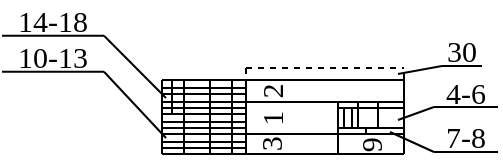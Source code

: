 <mxfile version="14.5.1" type="device"><diagram id="fWMgHjwgeKHoRminFSKL" name="Page-1"><mxGraphModel dx="249" dy="384" grid="1" gridSize="1" guides="1" tooltips="1" connect="1" arrows="1" fold="1" page="1" pageScale="1" pageWidth="280" pageHeight="200" math="0" shadow="0"><root><mxCell id="0"/><mxCell id="1" parent="0"/><mxCell id="yyQ3hnFOxFSLKmZT13JD-12" value="" style="endArrow=none;html=1;" parent="1" edge="1"><mxGeometry width="50" height="50" relative="1" as="geometry"><mxPoint x="205" y="-4" as="sourcePoint"/><mxPoint x="84.0" y="-4" as="targetPoint"/></mxGeometry></mxCell><mxCell id="Yg1PRRDtL9bFZDgLjpM6-4" value="" style="endArrow=none;html=1;fontSize=15;" edge="1" parent="1"><mxGeometry width="50" height="50" relative="1" as="geometry"><mxPoint x="84" y="-4" as="sourcePoint"/><mxPoint x="84" y="-41" as="targetPoint"/></mxGeometry></mxCell><mxCell id="Yg1PRRDtL9bFZDgLjpM6-6" value="" style="endArrow=none;html=1;fontSize=15;" edge="1" parent="1"><mxGeometry width="50" height="50" relative="1" as="geometry"><mxPoint x="205" y="-4" as="sourcePoint"/><mxPoint x="205" y="-41" as="targetPoint"/></mxGeometry></mxCell><mxCell id="Yg1PRRDtL9bFZDgLjpM6-7" value="" style="endArrow=none;html=1;fontSize=15;" edge="1" parent="1"><mxGeometry width="50" height="50" relative="1" as="geometry"><mxPoint x="84" y="-41" as="sourcePoint"/><mxPoint x="205" y="-41" as="targetPoint"/></mxGeometry></mxCell><mxCell id="Yg1PRRDtL9bFZDgLjpM6-8" value="&lt;font face=&quot;Verdana&quot; style=&quot;font-size: 15px&quot;&gt;7-8&lt;/font&gt;" style="text;html=1;strokeColor=none;fillColor=none;align=center;verticalAlign=middle;whiteSpace=wrap;rounded=0;fontSize=15;" vertex="1" parent="1"><mxGeometry x="220" y="-21" width="32" height="16" as="geometry"/></mxCell><mxCell id="Yg1PRRDtL9bFZDgLjpM6-9" value="" style="endArrow=none;html=1;fontSize=15;" edge="1" parent="1"><mxGeometry width="50" height="50" relative="1" as="geometry"><mxPoint x="89" y="-24" as="sourcePoint"/><mxPoint x="89" y="-40.997" as="targetPoint"/></mxGeometry></mxCell><mxCell id="Yg1PRRDtL9bFZDgLjpM6-10" value="" style="endArrow=none;html=1;fontSize=15;" edge="1" parent="1"><mxGeometry width="50" height="50" relative="1" as="geometry"><mxPoint x="95" y="-4.33" as="sourcePoint"/><mxPoint x="95" y="-40.997" as="targetPoint"/></mxGeometry></mxCell><mxCell id="Yg1PRRDtL9bFZDgLjpM6-11" value="" style="endArrow=none;html=1;fontSize=15;" edge="1" parent="1"><mxGeometry width="50" height="50" relative="1" as="geometry"><mxPoint x="108" y="-4.33" as="sourcePoint"/><mxPoint x="108" y="-40.997" as="targetPoint"/></mxGeometry></mxCell><mxCell id="Yg1PRRDtL9bFZDgLjpM6-12" value="" style="endArrow=none;html=1;fontSize=15;" edge="1" parent="1"><mxGeometry width="50" height="50" relative="1" as="geometry"><mxPoint x="119" y="-4.33" as="sourcePoint"/><mxPoint x="119" y="-40.997" as="targetPoint"/></mxGeometry></mxCell><mxCell id="Yg1PRRDtL9bFZDgLjpM6-13" value="" style="endArrow=none;html=1;fontSize=15;" edge="1" parent="1"><mxGeometry width="50" height="50" relative="1" as="geometry"><mxPoint x="126" y="-4.33" as="sourcePoint"/><mxPoint x="126" y="-40.997" as="targetPoint"/></mxGeometry></mxCell><mxCell id="Yg1PRRDtL9bFZDgLjpM6-14" value="" style="endArrow=none;html=1;fontSize=15;" edge="1" parent="1"><mxGeometry width="50" height="50" relative="1" as="geometry"><mxPoint x="84" y="-34" as="sourcePoint"/><mxPoint x="126" y="-34" as="targetPoint"/></mxGeometry></mxCell><mxCell id="Yg1PRRDtL9bFZDgLjpM6-15" value="" style="endArrow=none;html=1;fontSize=15;" edge="1" parent="1"><mxGeometry width="50" height="50" relative="1" as="geometry"><mxPoint x="84" y="-24" as="sourcePoint"/><mxPoint x="126" y="-24" as="targetPoint"/></mxGeometry></mxCell><mxCell id="Yg1PRRDtL9bFZDgLjpM6-16" value="" style="endArrow=none;html=1;fontSize=15;" edge="1" parent="1"><mxGeometry width="50" height="50" relative="1" as="geometry"><mxPoint x="172.01" y="-27" as="sourcePoint"/><mxPoint x="205.01" y="-27" as="targetPoint"/></mxGeometry></mxCell><mxCell id="Yg1PRRDtL9bFZDgLjpM6-17" value="" style="endArrow=none;html=1;fontSize=15;" edge="1" parent="1"><mxGeometry width="50" height="50" relative="1" as="geometry"><mxPoint x="84" y="-14" as="sourcePoint"/><mxPoint x="205" y="-14" as="targetPoint"/></mxGeometry></mxCell><mxCell id="Yg1PRRDtL9bFZDgLjpM6-18" value="" style="endArrow=none;html=1;fontSize=15;" edge="1" parent="1"><mxGeometry width="50" height="50" relative="1" as="geometry"><mxPoint x="172" y="-4.33" as="sourcePoint"/><mxPoint x="172" y="-30" as="targetPoint"/></mxGeometry></mxCell><mxCell id="Yg1PRRDtL9bFZDgLjpM6-19" value="" style="endArrow=none;html=1;fontSize=15;" edge="1" parent="1"><mxGeometry width="50" height="50" relative="1" as="geometry"><mxPoint x="182" y="-17" as="sourcePoint"/><mxPoint x="182" y="-30" as="targetPoint"/></mxGeometry></mxCell><mxCell id="Yg1PRRDtL9bFZDgLjpM6-20" value="" style="endArrow=none;html=1;fontSize=15;" edge="1" parent="1"><mxGeometry width="50" height="50" relative="1" as="geometry"><mxPoint x="192" y="-17" as="sourcePoint"/><mxPoint x="192" y="-30" as="targetPoint"/></mxGeometry></mxCell><mxCell id="Yg1PRRDtL9bFZDgLjpM6-21" value="" style="endArrow=none;html=1;fontSize=15;" edge="1" parent="1"><mxGeometry width="50" height="50" relative="1" as="geometry"><mxPoint x="84" y="-37" as="sourcePoint"/><mxPoint x="126" y="-37" as="targetPoint"/></mxGeometry></mxCell><mxCell id="Yg1PRRDtL9bFZDgLjpM6-22" value="" style="endArrow=none;html=1;fontSize=15;" edge="1" parent="1"><mxGeometry width="50" height="50" relative="1" as="geometry"><mxPoint x="84" y="-30" as="sourcePoint"/><mxPoint x="205" y="-30" as="targetPoint"/></mxGeometry></mxCell><mxCell id="Yg1PRRDtL9bFZDgLjpM6-23" value="" style="endArrow=none;html=1;fontSize=15;" edge="1" parent="1"><mxGeometry width="50" height="50" relative="1" as="geometry"><mxPoint x="84" y="-27" as="sourcePoint"/><mxPoint x="126" y="-27" as="targetPoint"/></mxGeometry></mxCell><mxCell id="Yg1PRRDtL9bFZDgLjpM6-24" value="" style="endArrow=none;html=1;fontSize=15;" edge="1" parent="1"><mxGeometry width="50" height="50" relative="1" as="geometry"><mxPoint x="84" y="-20" as="sourcePoint"/><mxPoint x="126" y="-20" as="targetPoint"/></mxGeometry></mxCell><mxCell id="Yg1PRRDtL9bFZDgLjpM6-25" value="" style="endArrow=none;html=1;fontSize=15;" edge="1" parent="1"><mxGeometry width="50" height="50" relative="1" as="geometry"><mxPoint x="84" y="-17" as="sourcePoint"/><mxPoint x="126" y="-17" as="targetPoint"/></mxGeometry></mxCell><mxCell id="Yg1PRRDtL9bFZDgLjpM6-26" value="" style="endArrow=none;html=1;fontSize=15;" edge="1" parent="1"><mxGeometry width="50" height="50" relative="1" as="geometry"><mxPoint x="84" y="-10" as="sourcePoint"/><mxPoint x="126" y="-10" as="targetPoint"/></mxGeometry></mxCell><mxCell id="Yg1PRRDtL9bFZDgLjpM6-27" value="" style="endArrow=none;html=1;fontSize=15;" edge="1" parent="1"><mxGeometry width="50" height="50" relative="1" as="geometry"><mxPoint x="84" y="-7" as="sourcePoint"/><mxPoint x="126" y="-7" as="targetPoint"/></mxGeometry></mxCell><mxCell id="Yg1PRRDtL9bFZDgLjpM6-28" value="&lt;font face=&quot;Verdana&quot; style=&quot;font-size: 15px;&quot;&gt;2&lt;/font&gt;" style="text;html=1;strokeColor=none;fillColor=none;align=center;verticalAlign=middle;whiteSpace=wrap;rounded=0;fontSize=15;rotation=-90;" vertex="1" parent="1"><mxGeometry x="133.25" y="-46.25" width="9.5" height="21.5" as="geometry"/></mxCell><mxCell id="Yg1PRRDtL9bFZDgLjpM6-29" value="&lt;font face=&quot;Verdana&quot; style=&quot;font-size: 15px;&quot;&gt;1&lt;/font&gt;" style="text;html=1;strokeColor=none;fillColor=none;align=center;verticalAlign=middle;whiteSpace=wrap;rounded=0;fontSize=15;rotation=-90;" vertex="1" parent="1"><mxGeometry x="134.81" y="-32.93" width="6.5" height="22.88" as="geometry"/></mxCell><mxCell id="Yg1PRRDtL9bFZDgLjpM6-30" value="&lt;font face=&quot;Verdana&quot; style=&quot;font-size: 15px;&quot;&gt;3&lt;/font&gt;" style="text;html=1;strokeColor=none;fillColor=none;align=center;verticalAlign=middle;whiteSpace=wrap;rounded=0;fontSize=15;rotation=-90;" vertex="1" parent="1"><mxGeometry x="134.53" y="-19.65" width="8" height="22.06" as="geometry"/></mxCell><mxCell id="Yg1PRRDtL9bFZDgLjpM6-31" value="&lt;font face=&quot;Verdana&quot; style=&quot;font-size: 15px;&quot;&gt;9&lt;/font&gt;" style="text;html=1;strokeColor=none;fillColor=none;align=center;verticalAlign=middle;whiteSpace=wrap;rounded=0;fontSize=15;rotation=-90;" vertex="1" parent="1"><mxGeometry x="184.16" y="-24.4" width="8.7" height="31.5" as="geometry"/></mxCell><mxCell id="Yg1PRRDtL9bFZDgLjpM6-32" value="" style="endArrow=none;html=1;fontSize=15;entryX=0;entryY=1;entryDx=0;entryDy=0;exitX=1;exitY=1;exitDx=0;exitDy=0;" edge="1" parent="1" source="Yg1PRRDtL9bFZDgLjpM6-8" target="Yg1PRRDtL9bFZDgLjpM6-8"><mxGeometry width="50" height="50" relative="1" as="geometry"><mxPoint x="35.75" y="-31" as="sourcePoint"/><mxPoint x="85.75" y="-81" as="targetPoint"/></mxGeometry></mxCell><mxCell id="Yg1PRRDtL9bFZDgLjpM6-33" value="&lt;font face=&quot;Verdana&quot; style=&quot;font-size: 15px&quot;&gt;14-18&lt;/font&gt;" style="text;html=1;strokeColor=none;fillColor=none;align=center;verticalAlign=middle;whiteSpace=wrap;rounded=0;fontSize=15;" vertex="1" parent="1"><mxGeometry x="4" y="-79.13" width="51" height="16" as="geometry"/></mxCell><mxCell id="Yg1PRRDtL9bFZDgLjpM6-34" value="" style="endArrow=none;html=1;fontSize=15;entryX=0;entryY=1;entryDx=0;entryDy=0;exitX=1;exitY=1;exitDx=0;exitDy=0;" edge="1" parent="1" source="Yg1PRRDtL9bFZDgLjpM6-33" target="Yg1PRRDtL9bFZDgLjpM6-33"><mxGeometry width="50" height="50" relative="1" as="geometry"><mxPoint x="-46" y="-52.13" as="sourcePoint"/><mxPoint x="4" y="-102.13" as="targetPoint"/></mxGeometry></mxCell><mxCell id="Yg1PRRDtL9bFZDgLjpM6-35" value="" style="endArrow=none;html=1;fontSize=15;entryX=1;entryY=1;entryDx=0;entryDy=0;" edge="1" parent="1" target="Yg1PRRDtL9bFZDgLjpM6-33"><mxGeometry width="50" height="50" relative="1" as="geometry"><mxPoint x="86" y="-32" as="sourcePoint"/><mxPoint x="61" y="-29" as="targetPoint"/></mxGeometry></mxCell><mxCell id="Yg1PRRDtL9bFZDgLjpM6-36" value="&lt;font face=&quot;Verdana&quot; style=&quot;font-size: 15px;&quot;&gt;10-13&lt;/font&gt;" style="text;html=1;strokeColor=none;fillColor=none;align=center;verticalAlign=middle;whiteSpace=wrap;rounded=0;fontSize=15;" vertex="1" parent="1"><mxGeometry x="4" y="-61.13" width="51" height="16" as="geometry"/></mxCell><mxCell id="Yg1PRRDtL9bFZDgLjpM6-37" value="" style="endArrow=none;html=1;fontSize=15;entryX=0;entryY=1;entryDx=0;entryDy=0;exitX=1;exitY=1;exitDx=0;exitDy=0;" edge="1" parent="1" source="Yg1PRRDtL9bFZDgLjpM6-36" target="Yg1PRRDtL9bFZDgLjpM6-36"><mxGeometry width="50" height="50" relative="1" as="geometry"><mxPoint x="-46" y="-33.79" as="sourcePoint"/><mxPoint x="4" y="-83.79" as="targetPoint"/></mxGeometry></mxCell><mxCell id="Yg1PRRDtL9bFZDgLjpM6-38" value="" style="endArrow=none;html=1;fontSize=15;entryX=1;entryY=1;entryDx=0;entryDy=0;" edge="1" parent="1" target="Yg1PRRDtL9bFZDgLjpM6-36"><mxGeometry width="50" height="50" relative="1" as="geometry"><mxPoint x="86" y="-12" as="sourcePoint"/><mxPoint x="61" y="-10.66" as="targetPoint"/></mxGeometry></mxCell><mxCell id="Yg1PRRDtL9bFZDgLjpM6-39" value="" style="endArrow=none;html=1;fontSize=15;entryX=0;entryY=1;entryDx=0;entryDy=0;" edge="1" parent="1" target="Yg1PRRDtL9bFZDgLjpM6-8"><mxGeometry width="50" height="50" relative="1" as="geometry"><mxPoint x="198" y="-15" as="sourcePoint"/><mxPoint x="158" y="-94" as="targetPoint"/></mxGeometry></mxCell><mxCell id="Yg1PRRDtL9bFZDgLjpM6-40" value="" style="endArrow=none;html=1;fontSize=15;" edge="1" parent="1"><mxGeometry width="50" height="50" relative="1" as="geometry"><mxPoint x="172.01" y="-17" as="sourcePoint"/><mxPoint x="205.01" y="-17" as="targetPoint"/></mxGeometry></mxCell><mxCell id="Yg1PRRDtL9bFZDgLjpM6-41" value="" style="endArrow=none;html=1;fontSize=15;" edge="1" parent="1"><mxGeometry width="50" height="50" relative="1" as="geometry"><mxPoint x="175" y="-17" as="sourcePoint"/><mxPoint x="175" y="-27" as="targetPoint"/></mxGeometry></mxCell><mxCell id="Yg1PRRDtL9bFZDgLjpM6-42" value="" style="endArrow=none;html=1;fontSize=15;" edge="1" parent="1"><mxGeometry width="50" height="50" relative="1" as="geometry"><mxPoint x="179" y="-17" as="sourcePoint"/><mxPoint x="179" y="-27" as="targetPoint"/></mxGeometry></mxCell><mxCell id="Yg1PRRDtL9bFZDgLjpM6-43" value="" style="endArrow=none;html=1;fontSize=15;" edge="1" parent="1"><mxGeometry width="50" height="50" relative="1" as="geometry"><mxPoint x="186" y="-14" as="sourcePoint"/><mxPoint x="186" y="-17" as="targetPoint"/></mxGeometry></mxCell><mxCell id="Yg1PRRDtL9bFZDgLjpM6-44" value="&lt;font face=&quot;Verdana&quot; style=&quot;font-size: 15px&quot;&gt;4-6&lt;/font&gt;" style="text;html=1;strokeColor=none;fillColor=none;align=center;verticalAlign=middle;whiteSpace=wrap;rounded=0;fontSize=15;" vertex="1" parent="1"><mxGeometry x="220" y="-43.5" width="32" height="16" as="geometry"/></mxCell><mxCell id="Yg1PRRDtL9bFZDgLjpM6-45" value="" style="endArrow=none;html=1;fontSize=15;entryX=0;entryY=1;entryDx=0;entryDy=0;exitX=1;exitY=1;exitDx=0;exitDy=0;" edge="1" parent="1" source="Yg1PRRDtL9bFZDgLjpM6-44" target="Yg1PRRDtL9bFZDgLjpM6-44"><mxGeometry width="50" height="50" relative="1" as="geometry"><mxPoint x="-3.25" y="-40" as="sourcePoint"/><mxPoint x="46.75" y="-90" as="targetPoint"/></mxGeometry></mxCell><mxCell id="Yg1PRRDtL9bFZDgLjpM6-46" value="" style="endArrow=none;html=1;fontSize=15;entryX=0;entryY=1;entryDx=0;entryDy=0;" edge="1" parent="1" target="Yg1PRRDtL9bFZDgLjpM6-44"><mxGeometry width="50" height="50" relative="1" as="geometry"><mxPoint x="202" y="-21" as="sourcePoint"/><mxPoint x="119" y="-103" as="targetPoint"/></mxGeometry></mxCell><mxCell id="Yg1PRRDtL9bFZDgLjpM6-47" value="" style="endArrow=none;html=1;fontSize=15;dashed=1;" edge="1" parent="1"><mxGeometry width="50" height="50" relative="1" as="geometry"><mxPoint x="126" y="-47" as="sourcePoint"/><mxPoint x="205" y="-47" as="targetPoint"/></mxGeometry></mxCell><mxCell id="Yg1PRRDtL9bFZDgLjpM6-48" value="" style="endArrow=none;html=1;fontSize=15;dashed=1;" edge="1" parent="1"><mxGeometry width="50" height="50" relative="1" as="geometry"><mxPoint x="126" y="-47" as="sourcePoint"/><mxPoint x="126" y="-41" as="targetPoint"/></mxGeometry></mxCell><mxCell id="Yg1PRRDtL9bFZDgLjpM6-49" value="" style="endArrow=none;html=1;fontSize=15;dashed=1;" edge="1" parent="1"><mxGeometry width="50" height="50" relative="1" as="geometry"><mxPoint x="205" y="-41" as="sourcePoint"/><mxPoint x="205" y="-47" as="targetPoint"/></mxGeometry></mxCell><mxCell id="Yg1PRRDtL9bFZDgLjpM6-50" value="&lt;font face=&quot;Verdana&quot; style=&quot;font-size: 15px&quot;&gt;30&lt;/font&gt;" style="text;html=1;strokeColor=none;fillColor=none;align=center;verticalAlign=middle;whiteSpace=wrap;rounded=0;fontSize=15;" vertex="1" parent="1"><mxGeometry x="224" y="-64" width="20" height="16" as="geometry"/></mxCell><mxCell id="Yg1PRRDtL9bFZDgLjpM6-51" value="" style="endArrow=none;html=1;fontSize=15;entryX=0;entryY=1;entryDx=0;entryDy=0;exitX=1;exitY=1;exitDx=0;exitDy=0;" edge="1" parent="1" source="Yg1PRRDtL9bFZDgLjpM6-50" target="Yg1PRRDtL9bFZDgLjpM6-50"><mxGeometry width="50" height="50" relative="1" as="geometry"><mxPoint x="-46.25" y="-41" as="sourcePoint"/><mxPoint x="3.75" y="-91" as="targetPoint"/></mxGeometry></mxCell><mxCell id="Yg1PRRDtL9bFZDgLjpM6-52" value="" style="endArrow=none;html=1;fontSize=15;entryX=0;entryY=1;entryDx=0;entryDy=0;" edge="1" parent="1" target="Yg1PRRDtL9bFZDgLjpM6-50"><mxGeometry width="50" height="50" relative="1" as="geometry"><mxPoint x="202" y="-44" as="sourcePoint"/><mxPoint x="76" y="-103" as="targetPoint"/></mxGeometry></mxCell></root></mxGraphModel></diagram></mxfile>